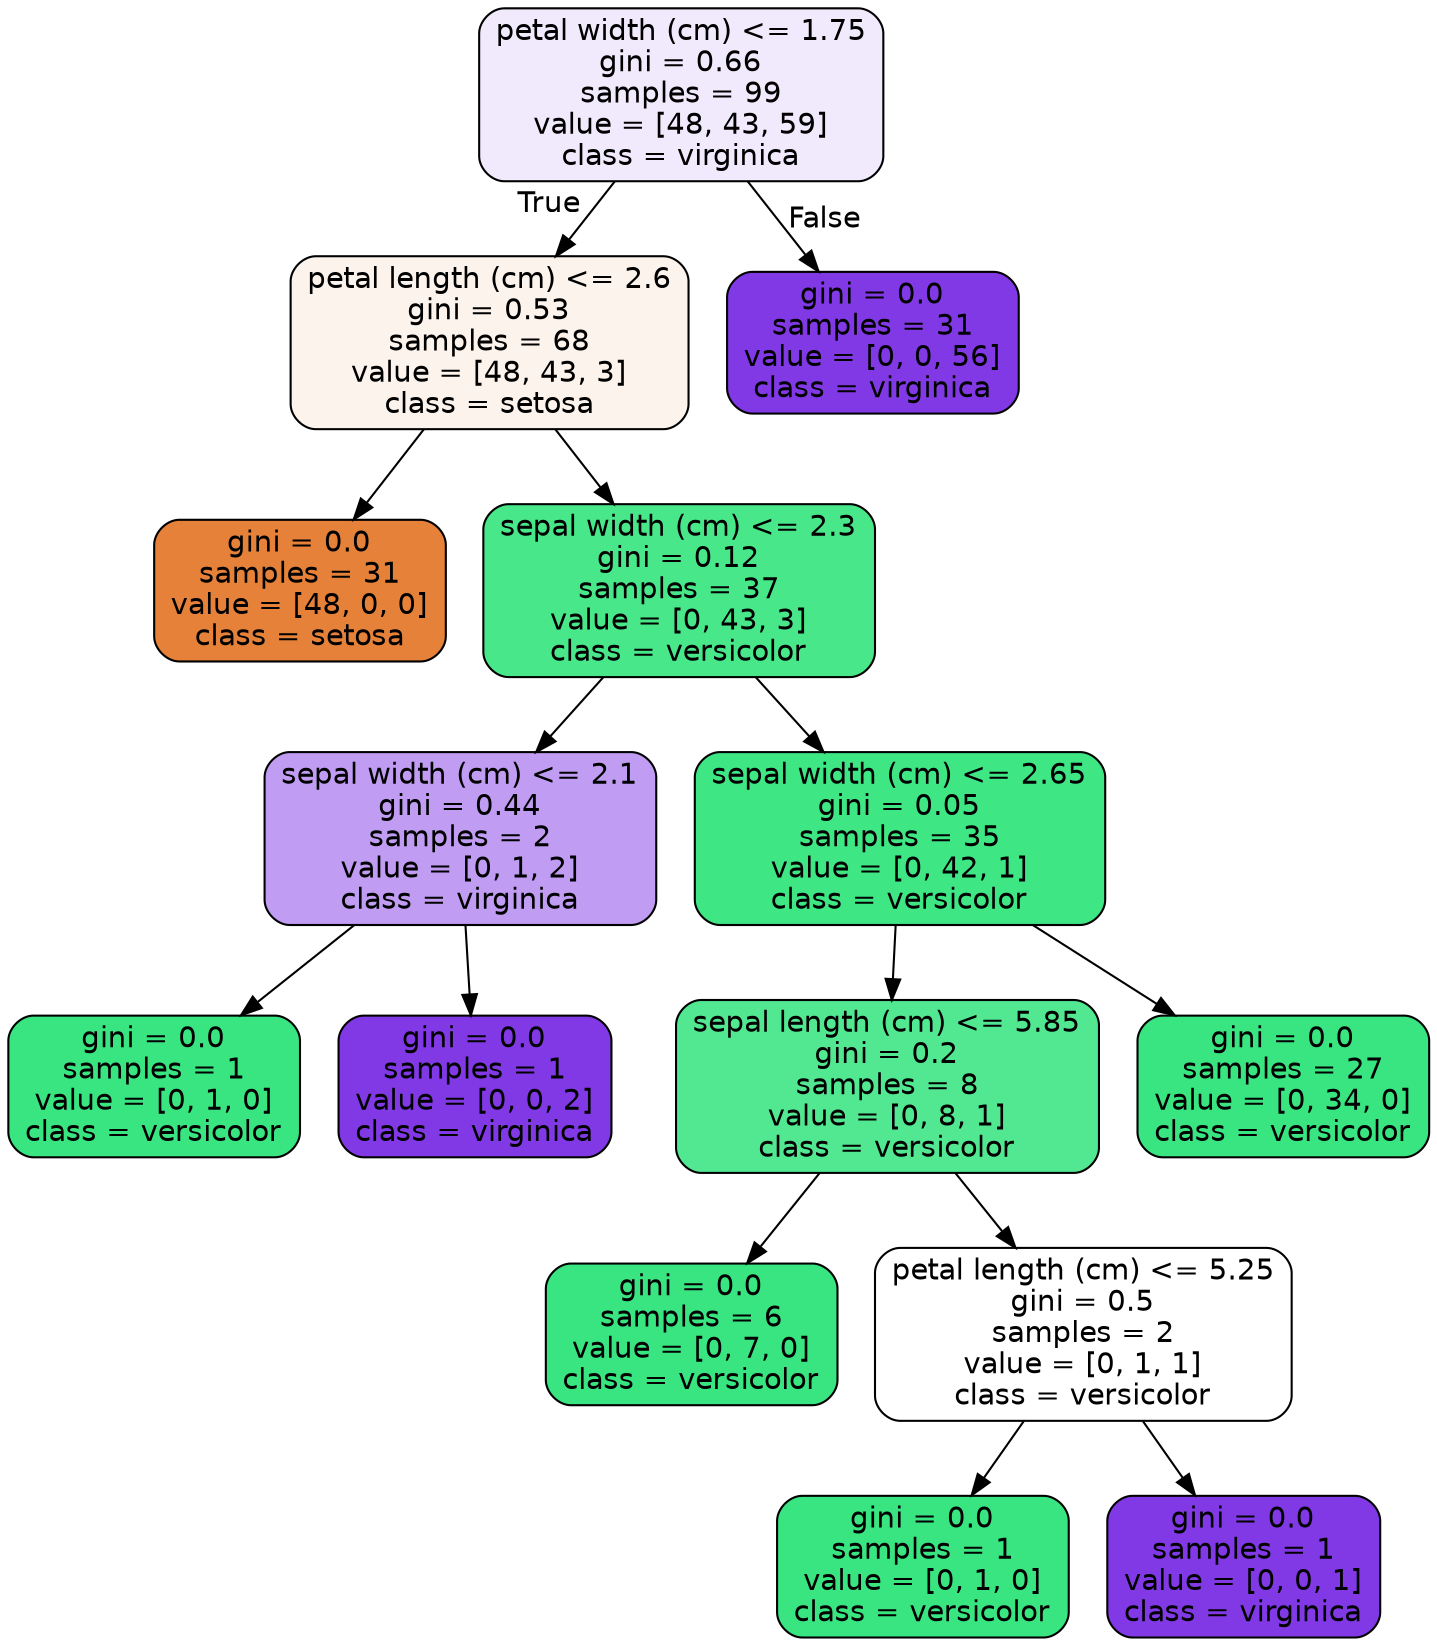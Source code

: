 digraph Tree {
node [shape=box, style="filled, rounded", color="black", fontname=helvetica] ;
edge [fontname=helvetica] ;
0 [label="petal width (cm) <= 1.75\ngini = 0.66\nsamples = 99\nvalue = [48, 43, 59]\nclass = virginica", fillcolor="#f1eafc"] ;
1 [label="petal length (cm) <= 2.6\ngini = 0.53\nsamples = 68\nvalue = [48, 43, 3]\nclass = setosa", fillcolor="#fcf3ec"] ;
0 -> 1 [labeldistance=2.5, labelangle=45, headlabel="True"] ;
2 [label="gini = 0.0\nsamples = 31\nvalue = [48, 0, 0]\nclass = setosa", fillcolor="#e58139"] ;
1 -> 2 ;
3 [label="sepal width (cm) <= 2.3\ngini = 0.12\nsamples = 37\nvalue = [0, 43, 3]\nclass = versicolor", fillcolor="#47e78a"] ;
1 -> 3 ;
4 [label="sepal width (cm) <= 2.1\ngini = 0.44\nsamples = 2\nvalue = [0, 1, 2]\nclass = virginica", fillcolor="#c09cf2"] ;
3 -> 4 ;
5 [label="gini = 0.0\nsamples = 1\nvalue = [0, 1, 0]\nclass = versicolor", fillcolor="#39e581"] ;
4 -> 5 ;
6 [label="gini = 0.0\nsamples = 1\nvalue = [0, 0, 2]\nclass = virginica", fillcolor="#8139e5"] ;
4 -> 6 ;
7 [label="sepal width (cm) <= 2.65\ngini = 0.05\nsamples = 35\nvalue = [0, 42, 1]\nclass = versicolor", fillcolor="#3ee684"] ;
3 -> 7 ;
8 [label="sepal length (cm) <= 5.85\ngini = 0.2\nsamples = 8\nvalue = [0, 8, 1]\nclass = versicolor", fillcolor="#52e891"] ;
7 -> 8 ;
9 [label="gini = 0.0\nsamples = 6\nvalue = [0, 7, 0]\nclass = versicolor", fillcolor="#39e581"] ;
8 -> 9 ;
10 [label="petal length (cm) <= 5.25\ngini = 0.5\nsamples = 2\nvalue = [0, 1, 1]\nclass = versicolor", fillcolor="#ffffff"] ;
8 -> 10 ;
11 [label="gini = 0.0\nsamples = 1\nvalue = [0, 1, 0]\nclass = versicolor", fillcolor="#39e581"] ;
10 -> 11 ;
12 [label="gini = 0.0\nsamples = 1\nvalue = [0, 0, 1]\nclass = virginica", fillcolor="#8139e5"] ;
10 -> 12 ;
13 [label="gini = 0.0\nsamples = 27\nvalue = [0, 34, 0]\nclass = versicolor", fillcolor="#39e581"] ;
7 -> 13 ;
14 [label="gini = 0.0\nsamples = 31\nvalue = [0, 0, 56]\nclass = virginica", fillcolor="#8139e5"] ;
0 -> 14 [labeldistance=2.5, labelangle=-45, headlabel="False"] ;
}